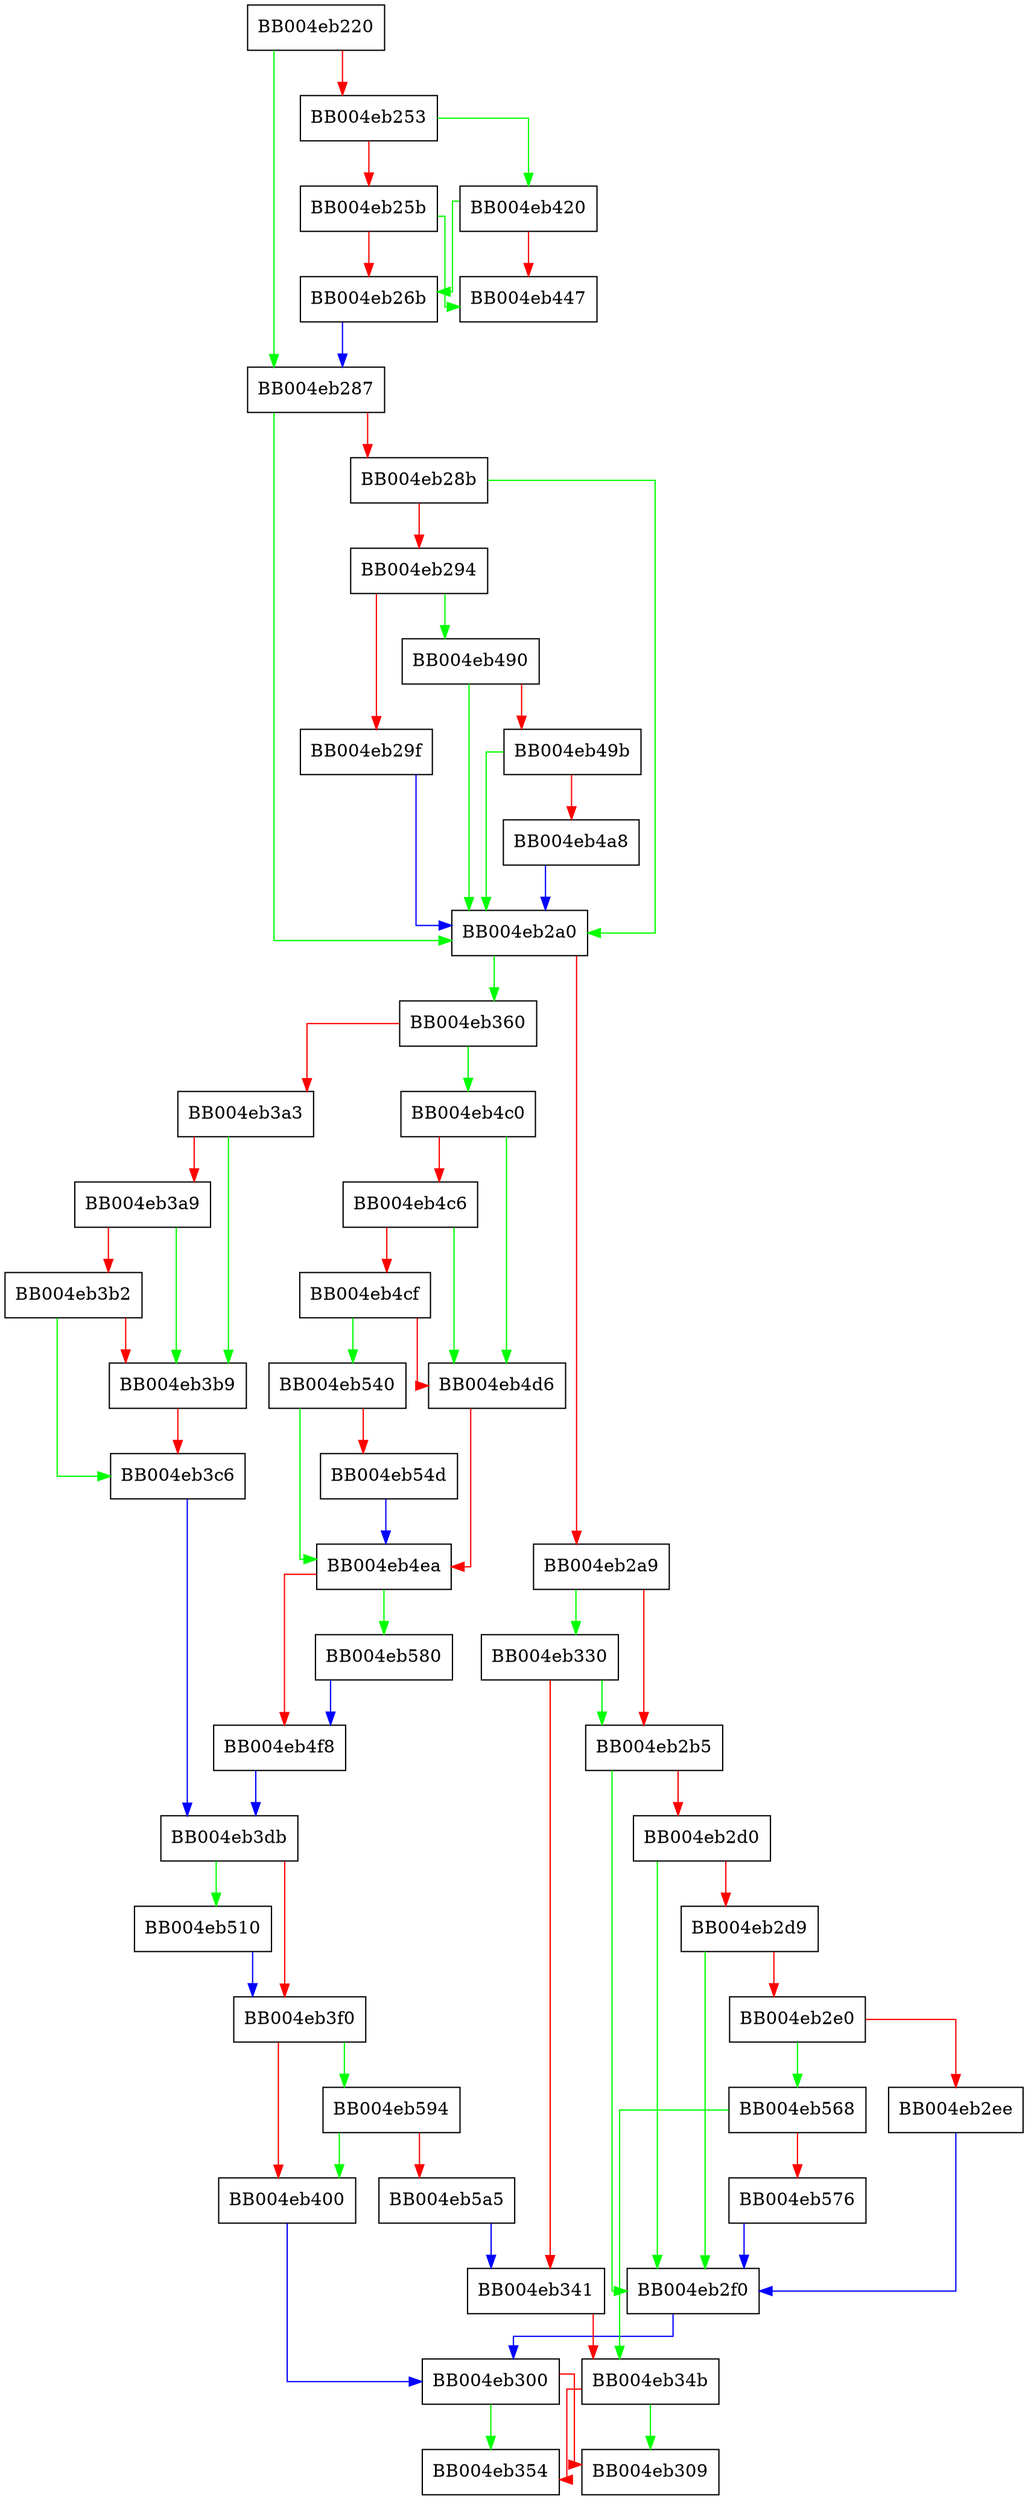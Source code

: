 digraph tls_finish_handshake {
  node [shape="box"];
  graph [splines=ortho];
  BB004eb220 -> BB004eb287 [color="green"];
  BB004eb220 -> BB004eb253 [color="red"];
  BB004eb253 -> BB004eb420 [color="green"];
  BB004eb253 -> BB004eb25b [color="red"];
  BB004eb25b -> BB004eb447 [color="green"];
  BB004eb25b -> BB004eb26b [color="red"];
  BB004eb26b -> BB004eb287 [color="blue"];
  BB004eb287 -> BB004eb2a0 [color="green"];
  BB004eb287 -> BB004eb28b [color="red"];
  BB004eb28b -> BB004eb2a0 [color="green"];
  BB004eb28b -> BB004eb294 [color="red"];
  BB004eb294 -> BB004eb490 [color="green"];
  BB004eb294 -> BB004eb29f [color="red"];
  BB004eb29f -> BB004eb2a0 [color="blue"];
  BB004eb2a0 -> BB004eb360 [color="green"];
  BB004eb2a0 -> BB004eb2a9 [color="red"];
  BB004eb2a9 -> BB004eb330 [color="green"];
  BB004eb2a9 -> BB004eb2b5 [color="red"];
  BB004eb2b5 -> BB004eb2f0 [color="green"];
  BB004eb2b5 -> BB004eb2d0 [color="red"];
  BB004eb2d0 -> BB004eb2f0 [color="green"];
  BB004eb2d0 -> BB004eb2d9 [color="red"];
  BB004eb2d9 -> BB004eb2f0 [color="green"];
  BB004eb2d9 -> BB004eb2e0 [color="red"];
  BB004eb2e0 -> BB004eb568 [color="green"];
  BB004eb2e0 -> BB004eb2ee [color="red"];
  BB004eb2ee -> BB004eb2f0 [color="blue"];
  BB004eb2f0 -> BB004eb300 [color="blue"];
  BB004eb300 -> BB004eb354 [color="green"];
  BB004eb300 -> BB004eb309 [color="red"];
  BB004eb330 -> BB004eb2b5 [color="green"];
  BB004eb330 -> BB004eb341 [color="red"];
  BB004eb341 -> BB004eb34b [color="red"];
  BB004eb34b -> BB004eb309 [color="green"];
  BB004eb34b -> BB004eb354 [color="red"];
  BB004eb360 -> BB004eb4c0 [color="green"];
  BB004eb360 -> BB004eb3a3 [color="red"];
  BB004eb3a3 -> BB004eb3b9 [color="green"];
  BB004eb3a3 -> BB004eb3a9 [color="red"];
  BB004eb3a9 -> BB004eb3b9 [color="green"];
  BB004eb3a9 -> BB004eb3b2 [color="red"];
  BB004eb3b2 -> BB004eb3c6 [color="green"];
  BB004eb3b2 -> BB004eb3b9 [color="red"];
  BB004eb3b9 -> BB004eb3c6 [color="red"];
  BB004eb3c6 -> BB004eb3db [color="blue"];
  BB004eb3db -> BB004eb510 [color="green"];
  BB004eb3db -> BB004eb3f0 [color="red"];
  BB004eb3f0 -> BB004eb594 [color="green"];
  BB004eb3f0 -> BB004eb400 [color="red"];
  BB004eb400 -> BB004eb300 [color="blue"];
  BB004eb420 -> BB004eb26b [color="green"];
  BB004eb420 -> BB004eb447 [color="red"];
  BB004eb490 -> BB004eb2a0 [color="green"];
  BB004eb490 -> BB004eb49b [color="red"];
  BB004eb49b -> BB004eb2a0 [color="green"];
  BB004eb49b -> BB004eb4a8 [color="red"];
  BB004eb4a8 -> BB004eb2a0 [color="blue"];
  BB004eb4c0 -> BB004eb4d6 [color="green"];
  BB004eb4c0 -> BB004eb4c6 [color="red"];
  BB004eb4c6 -> BB004eb4d6 [color="green"];
  BB004eb4c6 -> BB004eb4cf [color="red"];
  BB004eb4cf -> BB004eb540 [color="green"];
  BB004eb4cf -> BB004eb4d6 [color="red"];
  BB004eb4d6 -> BB004eb4ea [color="red"];
  BB004eb4ea -> BB004eb580 [color="green"];
  BB004eb4ea -> BB004eb4f8 [color="red"];
  BB004eb4f8 -> BB004eb3db [color="blue"];
  BB004eb510 -> BB004eb3f0 [color="blue"];
  BB004eb540 -> BB004eb4ea [color="green"];
  BB004eb540 -> BB004eb54d [color="red"];
  BB004eb54d -> BB004eb4ea [color="blue"];
  BB004eb568 -> BB004eb34b [color="green"];
  BB004eb568 -> BB004eb576 [color="red"];
  BB004eb576 -> BB004eb2f0 [color="blue"];
  BB004eb580 -> BB004eb4f8 [color="blue"];
  BB004eb594 -> BB004eb400 [color="green"];
  BB004eb594 -> BB004eb5a5 [color="red"];
  BB004eb5a5 -> BB004eb341 [color="blue"];
}